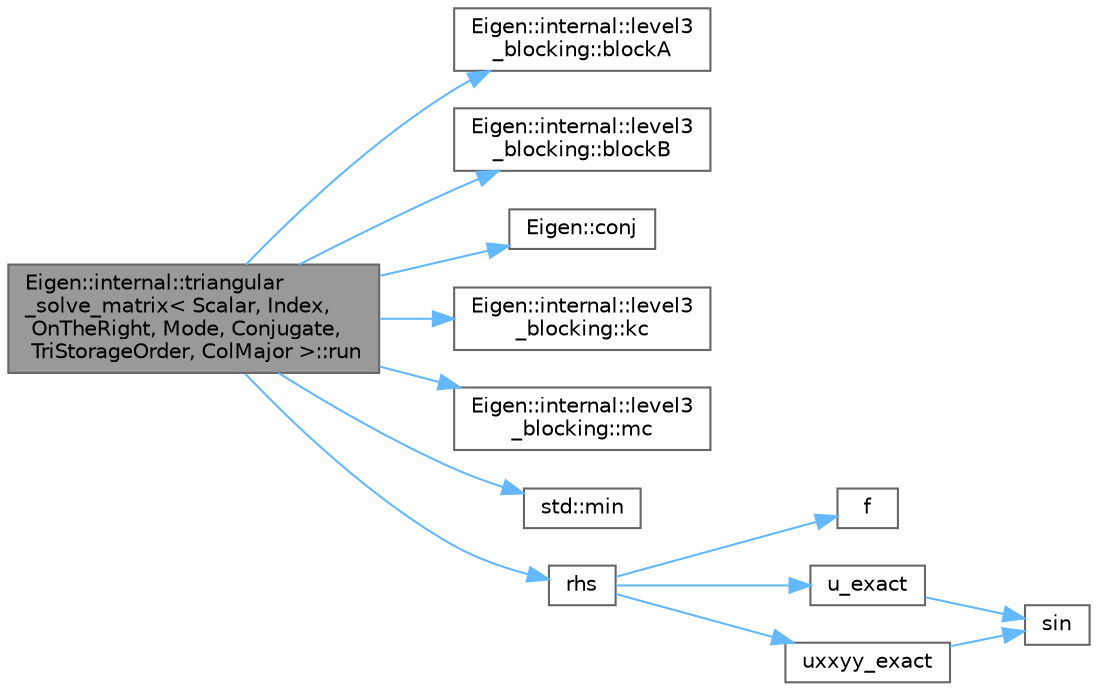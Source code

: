 digraph "Eigen::internal::triangular_solve_matrix&lt; Scalar, Index, OnTheRight, Mode, Conjugate, TriStorageOrder, ColMajor &gt;::run"
{
 // LATEX_PDF_SIZE
  bgcolor="transparent";
  edge [fontname=Helvetica,fontsize=10,labelfontname=Helvetica,labelfontsize=10];
  node [fontname=Helvetica,fontsize=10,shape=box,height=0.2,width=0.4];
  rankdir="LR";
  Node1 [id="Node000001",label="Eigen::internal::triangular\l_solve_matrix\< Scalar, Index,\l OnTheRight, Mode, Conjugate,\l TriStorageOrder, ColMajor \>::run",height=0.2,width=0.4,color="gray40", fillcolor="grey60", style="filled", fontcolor="black",tooltip=" "];
  Node1 -> Node2 [id="edge13_Node000001_Node000002",color="steelblue1",style="solid",tooltip=" "];
  Node2 [id="Node000002",label="Eigen::internal::level3\l_blocking::blockA",height=0.2,width=0.4,color="grey40", fillcolor="white", style="filled",URL="$class_eigen_1_1internal_1_1level3__blocking.html#ac30a1136915526882fa153bda28ad5b5",tooltip=" "];
  Node1 -> Node3 [id="edge14_Node000001_Node000003",color="steelblue1",style="solid",tooltip=" "];
  Node3 [id="Node000003",label="Eigen::internal::level3\l_blocking::blockB",height=0.2,width=0.4,color="grey40", fillcolor="white", style="filled",URL="$class_eigen_1_1internal_1_1level3__blocking.html#a12c88d4bc6a4da1787da32044b3c2dab",tooltip=" "];
  Node1 -> Node4 [id="edge15_Node000001_Node000004",color="steelblue1",style="solid",tooltip=" "];
  Node4 [id="Node000004",label="Eigen::conj",height=0.2,width=0.4,color="grey40", fillcolor="white", style="filled",URL="$namespace_eigen.html#a065d353fcbff30a8e902d2900a784d45",tooltip=" "];
  Node1 -> Node5 [id="edge16_Node000001_Node000005",color="steelblue1",style="solid",tooltip=" "];
  Node5 [id="Node000005",label="Eigen::internal::level3\l_blocking::kc",height=0.2,width=0.4,color="grey40", fillcolor="white", style="filled",URL="$class_eigen_1_1internal_1_1level3__blocking.html#a2348863b8e4618d9cf28ac3274320959",tooltip=" "];
  Node1 -> Node6 [id="edge17_Node000001_Node000006",color="steelblue1",style="solid",tooltip=" "];
  Node6 [id="Node000006",label="Eigen::internal::level3\l_blocking::mc",height=0.2,width=0.4,color="grey40", fillcolor="white", style="filled",URL="$class_eigen_1_1internal_1_1level3__blocking.html#a42652281565b0d88009c6a2c69a61b90",tooltip=" "];
  Node1 -> Node7 [id="edge18_Node000001_Node000007",color="steelblue1",style="solid",tooltip=" "];
  Node7 [id="Node000007",label="std::min",height=0.2,width=0.4,color="grey40", fillcolor="white", style="filled",URL="$namespacestd.html#ac7b9885417769949d76890454b6d072e",tooltip=" "];
  Node1 -> Node8 [id="edge19_Node000001_Node000008",color="steelblue1",style="solid",tooltip=" "];
  Node8 [id="Node000008",label="rhs",height=0.2,width=0.4,color="grey40", fillcolor="white", style="filled",URL="$poisson_8cpp.html#a38c677f5cc4e47bc7505aef707c1bb83",tooltip=" "];
  Node8 -> Node9 [id="edge20_Node000008_Node000009",color="steelblue1",style="solid",tooltip=" "];
  Node9 [id="Node000009",label="f",height=0.2,width=0.4,color="grey40", fillcolor="white", style="filled",URL="$cxx11__tensor__map_8cpp.html#a7f507fea02198f6cb81c86640c7b1a4e",tooltip=" "];
  Node8 -> Node10 [id="edge21_Node000008_Node000010",color="steelblue1",style="solid",tooltip=" "];
  Node10 [id="Node000010",label="u_exact",height=0.2,width=0.4,color="grey40", fillcolor="white", style="filled",URL="$poisson_8cpp.html#a06fc16c4676f839f8de736a6791b6862",tooltip=" "];
  Node10 -> Node11 [id="edge22_Node000010_Node000011",color="steelblue1",style="solid",tooltip=" "];
  Node11 [id="Node000011",label="sin",height=0.2,width=0.4,color="grey40", fillcolor="white", style="filled",URL="$_array_cwise_unary_ops_8h.html#a9cfb0ea58bd813510a9e2db18a5e49f0",tooltip=" "];
  Node8 -> Node12 [id="edge23_Node000008_Node000012",color="steelblue1",style="solid",tooltip=" "];
  Node12 [id="Node000012",label="uxxyy_exact",height=0.2,width=0.4,color="grey40", fillcolor="white", style="filled",URL="$poisson_8cpp.html#a557a61cf12d143424a35123b14048a22",tooltip=" "];
  Node12 -> Node11 [id="edge24_Node000012_Node000011",color="steelblue1",style="solid",tooltip=" "];
}
